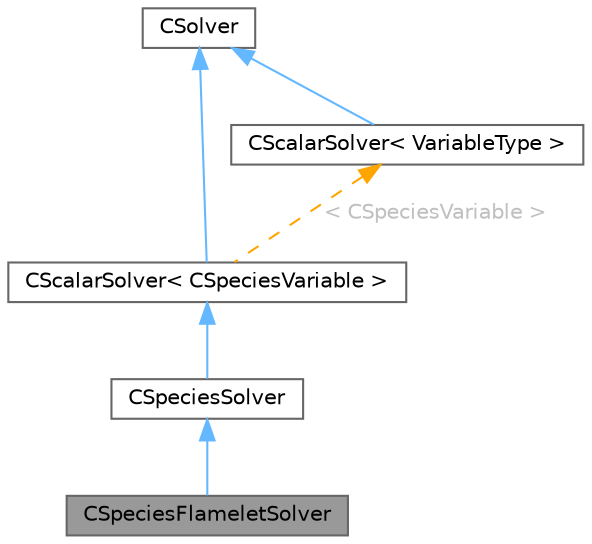 digraph "CSpeciesFlameletSolver"
{
 // LATEX_PDF_SIZE
  bgcolor="transparent";
  edge [fontname=Helvetica,fontsize=10,labelfontname=Helvetica,labelfontsize=10];
  node [fontname=Helvetica,fontsize=10,shape=box,height=0.2,width=0.4];
  Node1 [id="Node000001",label="CSpeciesFlameletSolver",height=0.2,width=0.4,color="gray40", fillcolor="grey60", style="filled", fontcolor="black",tooltip="Main class for defining the flamelet model solver."];
  Node2 -> Node1 [id="edge1_Node000001_Node000002",dir="back",color="steelblue1",style="solid",tooltip=" "];
  Node2 [id="Node000002",label="CSpeciesSolver",height=0.2,width=0.4,color="gray40", fillcolor="white", style="filled",URL="$classCSpeciesSolver.html",tooltip="Main class for defining the species transport solver."];
  Node3 -> Node2 [id="edge2_Node000002_Node000003",dir="back",color="steelblue1",style="solid",tooltip=" "];
  Node3 [id="Node000003",label="CScalarSolver\< CSpeciesVariable \>",height=0.2,width=0.4,color="gray40", fillcolor="white", style="filled",URL="$classCScalarSolver.html",tooltip=" "];
  Node4 -> Node3 [id="edge3_Node000003_Node000004",dir="back",color="steelblue1",style="solid",tooltip=" "];
  Node4 [id="Node000004",label="CSolver",height=0.2,width=0.4,color="gray40", fillcolor="white", style="filled",URL="$classCSolver.html",tooltip=" "];
  Node5 -> Node3 [id="edge4_Node000003_Node000005",dir="back",color="orange",style="dashed",tooltip=" ",label=" \< CSpeciesVariable \>",fontcolor="grey" ];
  Node5 [id="Node000005",label="CScalarSolver\< VariableType \>",height=0.2,width=0.4,color="gray40", fillcolor="white", style="filled",URL="$classCScalarSolver.html",tooltip="Main class for defining a scalar solver."];
  Node4 -> Node5 [id="edge5_Node000005_Node000004",dir="back",color="steelblue1",style="solid",tooltip=" "];
}
